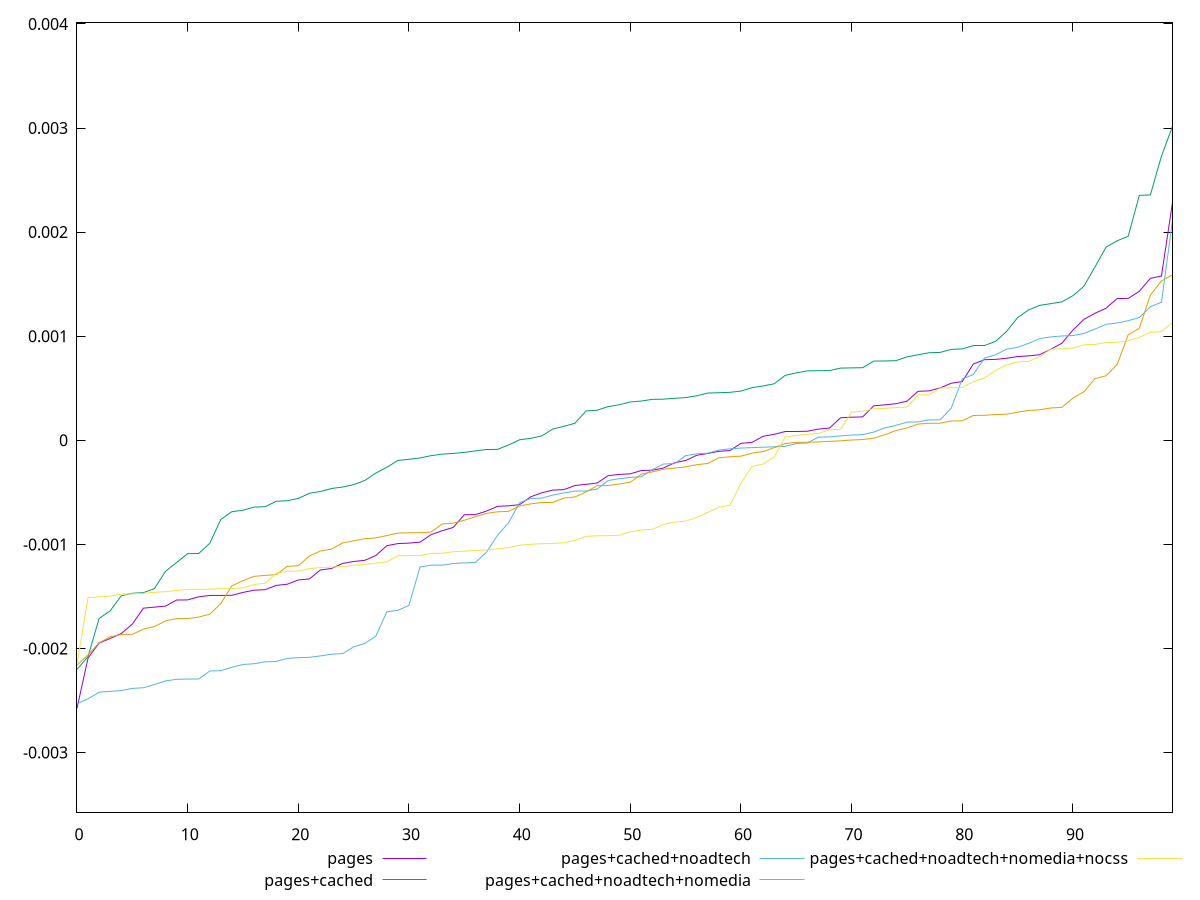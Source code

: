 reset

$pages <<EOF
0 -0.0025741208050773018
1 -0.0020908412553923925
2 -0.001947302008580163
3 -0.0019034775198267754
4 -0.0018560931624573317
5 -0.0017655387018439444
6 -0.0016129187614844955
7 -0.0016026051118550725
8 -0.0015927475932639274
9 -0.0015344698595586223
10 -0.0015333808093119087
11 -0.0015036109564444294
12 -0.001490528262376673
13 -0.0014904499446805706
14 -0.001489145999566719
15 -0.0014613387632180243
16 -0.0014401927509742347
17 -0.0014350210658505536
18 -0.001393974652987421
19 -0.0013826788054075645
20 -0.00134211053469198
21 -0.0013318267113722755
22 -0.001245689402914244
23 -0.0012313595218082494
24 -0.0011830071884541978
25 -0.0011640930416235852
26 -0.0011534266531049698
27 -0.0011070086689268378
28 -0.0010125467975834613
29 -0.0009922596058336577
30 -0.00098767746925741
31 -0.0009784852102320252
32 -0.0009061285819982895
33 -0.0008692260601067245
34 -0.0008370090193368304
35 -0.0007150221438767679
36 -0.0007142519521294582
37 -0.0006803980409624771
38 -0.0006344045130598178
39 -0.0006297005184431756
40 -0.0006180638058733651
41 -0.0005426479342402319
42 -0.000504421324044653
43 -0.00047838617940557435
44 -0.00047374209834399466
45 -0.00043431884149708387
46 -0.0004232172530175507
47 -0.0004105032291019778
48 -0.00033961268733859515
49 -0.00032791819052875094
50 -0.000322288946224987
51 -0.0002904373275970804
52 -0.0002874840023419761
53 -0.00026614489782574995
54 -0.0002157495554387717
55 -0.00019391699018037108
56 -0.00014428453391149705
57 -0.00012623844130922376
58 -0.00010596868254603205
59 -0.00009872594515658722
60 -0.00002960845938083708
61 -0.00001961733947726859
62 0.00003844526215499994
63 0.00005715535522449883
64 0.0000842580147153155
65 0.00008442060309289696
66 0.00008699370888869545
67 0.00010722336649630488
68 0.0001177560136536632
69 0.000216013917688806
70 0.0002220366592959872
71 0.0002248465824495562
72 0.00033133408765661647
73 0.0003403669347418328
74 0.00035153538566049745
75 0.0003749213347647537
76 0.0004705013082025278
77 0.0004746514781659147
78 0.0005029336910438234
79 0.000548036096285838
80 0.0005639620252389005
81 0.000732808441494219
82 0.0007741890107906902
83 0.0007770977068459181
84 0.0007879334429097814
85 0.0008041113753521331
86 0.0008109167517505608
87 0.0008223654845510874
88 0.0008741877614102014
89 0.0009321742193250738
90 0.0010587161208465278
91 0.001162360422631103
92 0.0012206640120466705
93 0.0012691380956586992
94 0.0013613718270960912
95 0.0013631212359164827
96 0.001430731366981402
97 0.0015559171884742943
98 0.0015774162797761858
99 0.0022844313734486075
EOF

$pagesCached <<EOF
0 -0.002201253215939775
1 -0.002076848102054245
2 -0.0017106050718011649
3 -0.0016382392390880596
4 -0.0014936020559325012
5 -0.0014694949676751245
6 -0.0014633959027606136
7 -0.0014244188841995532
8 -0.0012584569216140995
9 -0.00117401985986018
10 -0.0010888295651537365
11 -0.0010875901702815153
12 -0.0009893903960535395
13 -0.0007599231651171696
14 -0.0006859506866999113
15 -0.0006720758410846065
16 -0.0006419343827048402
17 -0.0006381384151347132
18 -0.0005858590613294313
19 -0.0005801816473957485
20 -0.000558675893185937
21 -0.0005092235609638686
22 -0.0004916551218970125
23 -0.00046323105951779963
24 -0.00044902494711317675
25 -0.00042621853168498745
26 -0.0003860635842840561
27 -0.0003149676374103419
28 -0.0002597630457500012
29 -0.00019359360771033072
30 -0.00018250189771564906
31 -0.00016980082816025962
32 -0.00014753702061757952
33 -0.00013267921629855488
34 -0.00012625111363902941
35 -0.00011636355446423604
36 -0.00010168805865636426
37 -0.00008883193248422679
38 -0.00008747709091734123
39 -0.00004482397470930918
40 0.000005199276081206683
41 0.00001864557688961502
42 0.00004189365461983122
43 0.00010828553645854337
44 0.0001337850824623496
45 0.00016401722918955725
46 0.0002816987014575868
47 0.0002886382431163565
48 0.000323626952651348
49 0.00034129032427685364
50 0.0003683179527628158
51 0.0003770655519430477
52 0.0003932833173370294
53 0.00039497737347477397
54 0.0004033783320850345
55 0.00041035377895156045
56 0.0004272337073932807
57 0.00045367907281630997
58 0.000457041996571088
59 0.00046058911034692964
60 0.00047276749951028277
61 0.000505998178443
62 0.0005221465136612995
63 0.0005423995909040852
64 0.0006238536970342568
65 0.0006476290008294633
66 0.0006670841183225654
67 0.0006683742044894623
68 0.0006692896460175312
69 0.0006933605835181828
70 0.0006956654739997869
71 0.0006974415024668265
72 0.0007609051277232222
73 0.0007620226039901695
74 0.0007649990835148016
75 0.0008011088945536635
76 0.0008214055868377903
77 0.0008410357460573165
78 0.0008442825872235895
79 0.0008729152274066115
80 0.000878198480178704
81 0.0009120466301091021
82 0.0009120712479306426
83 0.0009496626378209617
84 0.0010444016228539266
85 0.0011783147177985226
86 0.001252823144999119
87 0.0012963321959997317
88 0.0013125912238788585
89 0.0013296585408297964
90 0.0013892677862410658
91 0.0014806820391166091
92 0.0016669053396719132
93 0.001855897033361538
94 0.0019169582037563818
95 0.001959851726790972
96 0.0023530248617300935
97 0.002357265279374858
98 0.00272884698499586
99 0.003015429375235656
EOF

$pagesCachedNoadtech <<EOF
0 -0.0025293966109044917
1 -0.0024835000675980413
2 -0.002419751808987631
3 -0.0024124253502431233
4 -0.0024034798034560977
5 -0.0023833276442325707
6 -0.0023773024906107677
7 -0.002346913442850544
8 -0.0023110438848352216
9 -0.002296468137450848
10 -0.0022936797743195584
11 -0.002293075562412834
12 -0.0022165154183608855
13 -0.0022133164248631806
14 -0.002180456811413593
15 -0.0021533726576061746
16 -0.0021467538041358906
17 -0.002127913192480578
18 -0.002124984273365564
19 -0.0020953849354671647
20 -0.002088299881797091
21 -0.0020851728288816523
22 -0.002071357787310714
23 -0.002054680104527426
24 -0.0020492862455148346
25 -0.0019840839537714466
26 -0.0019517905294856237
27 -0.0018816017782765082
28 -0.0016475833645616983
29 -0.0016332336750355958
30 -0.0015860711625719265
31 -0.001216579249830038
32 -0.0011997279932361505
33 -0.0011994814136663185
34 -0.0011838413745372046
35 -0.0011778877970001923
36 -0.0011742364186999239
37 -0.001075391724561713
38 -0.0009133125520210355
39 -0.0007916684760672463
40 -0.0005992019266979215
41 -0.0005587992808026781
42 -0.0005553929329838878
43 -0.0005260699158214852
44 -0.00050630414156696
45 -0.0004878421365032817
46 -0.00048754352168093733
47 -0.000468751442333612
48 -0.00038635064507253904
49 -0.00036871930496435443
50 -0.00035654996544900314
51 -0.00035028168038656466
52 -0.0002813434012343879
53 -0.00022793474325903535
54 -0.00022388267224565105
55 -0.00014773401810950771
56 -0.000129796141821667
57 -0.00012416980817938627
58 -0.00009412186292341168
59 -0.0000821335720496974
60 -0.00007470536973946812
61 -0.00007031597913748633
62 -0.0000668510561119055
63 -0.00006245144594546892
64 -0.00005908765975396191
65 -0.000030746816257568034
66 -0.00002545021078749765
67 0.000030487244134705383
68 0.00003240336820533318
69 0.00004261416421112111
70 0.00005075862845572987
71 0.0000543802996767373
72 0.00007865838274741244
73 0.00011868164302168
74 0.00014291404894428288
75 0.00017426862002951297
76 0.0001766392995283639
77 0.00019589110778540643
78 0.00019627761796302268
79 0.0003078994134529528
80 0.0005895981116553872
81 0.0006320794424583998
82 0.0007882585994709868
83 0.0008219085314472768
84 0.0008749915735826591
85 0.0008934023530593249
86 0.0009315309972195651
87 0.0009770031685251244
88 0.0009929841958716047
89 0.0010020717936253531
90 0.0010061798230921036
91 0.0010262570316973778
92 0.0010685184341409936
93 0.0011145948750771544
94 0.0011262813308244302
95 0.0011492569819684605
96 0.0011791126339066218
97 0.0012824193050238574
98 0.0013266819498936177
99 0.0021117532025835676
EOF

$pagesCachedNoadtechNomedia <<EOF
0 -0.002159735026158665
1 -0.0020605768245078697
2 -0.0019454276048920804
3 -0.0018865043760015298
4 -0.0018655911587643736
5 -0.001863674431813489
6 -0.0018143001931255538
7 -0.0017895296405605768
8 -0.0017349208476887478
9 -0.0017131898642731062
10 -0.001712563559409397
11 -0.0016980287717471398
12 -0.0016702014082458417
13 -0.0015682429360307324
14 -0.0013978072323015595
15 -0.001348760846955535
16 -0.0013070197297530026
17 -0.0012978367313042304
18 -0.001290716521831136
19 -0.0012109906327239489
20 -0.0012054398490911602
21 -0.0011117847637864108
22 -0.0010633643293737282
23 -0.0010456877039371703
24 -0.000986451521743159
25 -0.0009656220332216053
26 -0.000945018636588904
27 -0.0009379581991211305
28 -0.0009154612913870339
29 -0.0008913724011677379
30 -0.0008880988237064596
31 -0.0008879144297250202
32 -0.0008816086645662801
33 -0.0008036476884067612
34 -0.0007958227202367496
35 -0.000768585035146202
36 -0.0007336888586122322
37 -0.0007027958355560277
38 -0.0006869502490663149
39 -0.0006827997370234984
40 -0.000630455304528249
41 -0.0006110482547694931
42 -0.0005994075742272001
43 -0.0005994032075787303
44 -0.0005548357259601456
45 -0.0005445769641885395
46 -0.0004962428634237931
47 -0.0004355540818916759
48 -0.0004345192291507538
49 -0.0004199346217845804
50 -0.00040291230943308165
51 -0.0003253167990729694
52 -0.0003038424878436613
53 -0.000278237945383635
54 -0.0002669780620180445
55 -0.00025544350408694563
56 -0.0002347508650746002
57 -0.00022240770922442586
58 -0.00016863133375482063
59 -0.0001580281854623472
60 -0.00015225764870707427
61 -0.00012377139454245177
62 -0.00010795050324434365
63 -0.00007141685158724154
64 -0.000030640301912078506
65 -0.000019645106642368627
66 -0.00001912411728945962
67 -0.000016073725085601587
68 -0.000010056130520244565
69 -0.000005476972058809926
70 0.000002601929588760821
71 0.000007201153001702709
72 0.00002049898170968234
73 0.0000521367290978153
74 0.00009406975157871949
75 0.00011820373179395327
76 0.00015572252723448088
77 0.0001632306129892902
78 0.00016411530081897606
79 0.00018505142865698904
80 0.00018720325614065558
81 0.00023856020555794167
82 0.00024020338388930362
83 0.00024688851756599994
84 0.0002507145136309813
85 0.0002701448978914667
86 0.00028695989971156967
87 0.0002926439807934972
88 0.0003102541811454473
89 0.0003160232804491986
90 0.0004055554210277756
91 0.00046610682018409234
92 0.0005928284633523323
93 0.0006194441026765765
94 0.0007290002261645292
95 0.001014672538214048
96 0.001075773602002139
97 0.0013941770407286094
98 0.0015306236169530065
99 0.0015899335474080687
EOF

$pagesCachedNoadtechNomediaNocss <<EOF
0 -0.002149558310056218
1 -0.0015106171730854374
2 -0.0015051453551987498
3 -0.00149714683759535
4 -0.0014782185616663247
5 -0.0014758314218317075
6 -0.001470077084809867
7 -0.0014603111718465033
8 -0.0014542950837359175
9 -0.0014424984824690451
10 -0.001431329268002512
11 -0.0014310205936704284
12 -0.0014304075097910118
13 -0.0014260380188700482
14 -0.0014240268304429031
15 -0.001417946059446703
16 -0.0013859018342037616
17 -0.0013724197382753982
18 -0.0012769960512192834
19 -0.001258723463614147
20 -0.0012568648639349278
21 -0.001232547437961689
22 -0.0012230877856746474
23 -0.0012174904835884786
24 -0.0012142812802329393
25 -0.0012000925101600466
26 -0.0011937936146771042
27 -0.0011805461169538338
28 -0.00116787379265584
29 -0.0011093942536291195
30 -0.0011076654249547319
31 -0.0011074598606699397
32 -0.0010863022148519467
33 -0.0010858498618146
34 -0.0010706213854510455
35 -0.0010651572631908933
36 -0.001058347189965158
37 -0.001054129432533684
38 -0.0010431367745334097
39 -0.0010300566713171053
40 -0.0010085037231820297
41 -0.0009995340680303195
42 -0.0009930585350807729
43 -0.0009920086747285083
44 -0.0009845961704446952
45 -0.0009617257122713878
46 -0.0009226949343730161
47 -0.0009180068107653178
48 -0.0009167963323933964
49 -0.0009118610573555363
50 -0.0008786053100517104
51 -0.0008619406517528961
52 -0.0008556686401040182
53 -0.000807452510420939
54 -0.0007867936949151305
55 -0.0007764423403186664
56 -0.000741900240217544
57 -0.0006927869633795124
58 -0.0006437960474612474
59 -0.0006247687318033962
60 -0.0004140624838414174
61 -0.0002517051029630395
62 -0.00022787127203099597
63 -0.00016000952772389428
64 0.00003223263551983338
65 0.00004670974795015284
66 0.00005698747494784009
67 0.00006652160395326859
68 0.00010097167588018277
69 0.00010634224488739256
70 0.0002710653681286708
71 0.00027846314162273194
72 0.0003031161280877
73 0.0003070635564180246
74 0.000313746327273793
75 0.00031933963296407257
76 0.00043543878734249655
77 0.0004367495052245797
78 0.0005022545661513527
79 0.0005042964295923636
80 0.000507530756490205
81 0.0005635137415297843
82 0.0005984772470705397
83 0.0006700880951754758
84 0.0007234858902573589
85 0.0007531824656992793
86 0.0007582096537288426
87 0.0008035846768324313
88 0.0008745912588695066
89 0.000878596465297924
90 0.0008864006090232891
91 0.0009169004320615633
92 0.0009211091136920486
93 0.0009384791097172892
94 0.0009417421236846829
95 0.0009553566720461821
96 0.0009878934907036647
97 0.0010369992240378296
98 0.0010429871811643092
99 0.001132959799760902
EOF

set key outside below
set xrange [0:99]
set yrange [-0.0035741208050773018:0.004015429375235656]
set trange [-0.0035741208050773018:0.004015429375235656]
set terminal svg size 640, 580 enhanced background rgb 'white'
set output "report_0_00242021-02-20T12:25:28.543Z/meta/pScore-difference/comparison/sorted/all_raw.svg"

plot $pages title "pages" with line, \
     $pagesCached title "pages+cached" with line, \
     $pagesCachedNoadtech title "pages+cached+noadtech" with line, \
     $pagesCachedNoadtechNomedia title "pages+cached+noadtech+nomedia" with line, \
     $pagesCachedNoadtechNomediaNocss title "pages+cached+noadtech+nomedia+nocss" with line

reset
